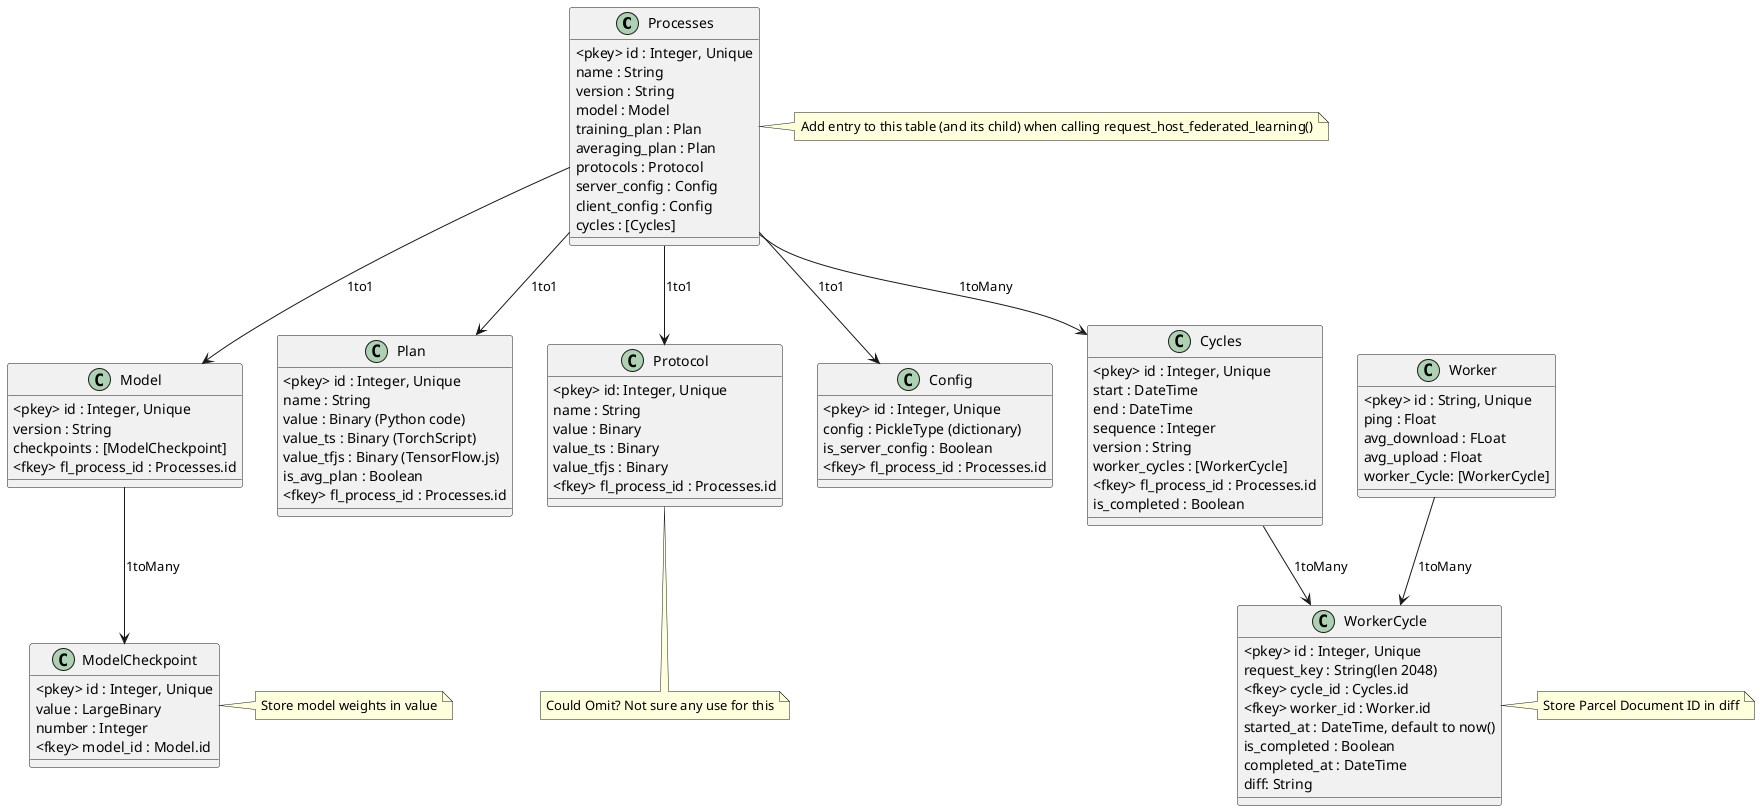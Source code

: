 @startuml
Processes --> Model : 1to1
Processes --> Plan : 1to1
Processes --> Protocol : 1to1
Processes --> Config : 1to1
Processes --> Cycles : 1toMany
Model --> ModelCheckpoint : 1toMany
Cycles --> WorkerCycle : 1toMany
Worker --> WorkerCycle : 1toMany
class Processes {
	<pkey> id : Integer, Unique
    name : String
    version : String
    model : Model
    training_plan : Plan
    averaging_plan : Plan
    protocols : Protocol
    server_config : Config
    client_config : Config
    cycles : [Cycles]
}
note right: Add entry to this table (and its child) when calling request_host_federated_learning()
class Model {
	<pkey> id : Integer, Unique
    version : String
    checkpoints : [ModelCheckpoint]
    <fkey> fl_process_id : Processes.id
}
class ModelCheckpoint {
	<pkey> id : Integer, Unique
    value : LargeBinary 
    number : Integer
    <fkey> model_id : Model.id
}
note right : Store model weights in value
class Cycles{
	<pkey> id : Integer, Unique
    start : DateTime
    end : DateTime
    sequence : Integer
    version : String
    worker_cycles : [WorkerCycle]
    <fkey> fl_process_id : Processes.id
    is_completed : Boolean
}
class WorkerCycle {
	<pkey> id : Integer, Unique
    {field}request_key : String(len 2048)
    <fkey> cycle_id : Cycles.id
    <fkey> worker_id : Worker.id
    {field}started_at : DateTime, default to now()
    is_completed : Boolean
    completed_at : DateTime
    diff: String
}
note right: Store Parcel Document ID in diff
class Worker {
	<pkey> id : String, Unique
    ping : Float
    avg_download : FLoat
    avg_upload : Float
    worker_Cycle: [WorkerCycle]
}
class Plan {
	<pkey> id : Integer, Unique
    name : String
    {field}value : Binary (Python code)
    {field}value_ts : Binary (TorchScript)
    {field}value_tfjs : Binary (TensorFlow.js)
    is_avg_plan : Boolean
    <fkey> fl_process_id : Processes.id
}
class Protocol {
	<pkey> id: Integer, Unique
    name : String
    value : Binary
    value_ts : Binary
    value_tfjs : Binary
    <fkey> fl_process_id : Processes.id
}
note bottom: Could Omit? Not sure any use for this
class Config {
	<pkey> id : Integer, Unique
    {field} config : PickleType (dictionary)
    is_server_config : Boolean
    <fkey> fl_process_id : Processes.id
}
@enduml